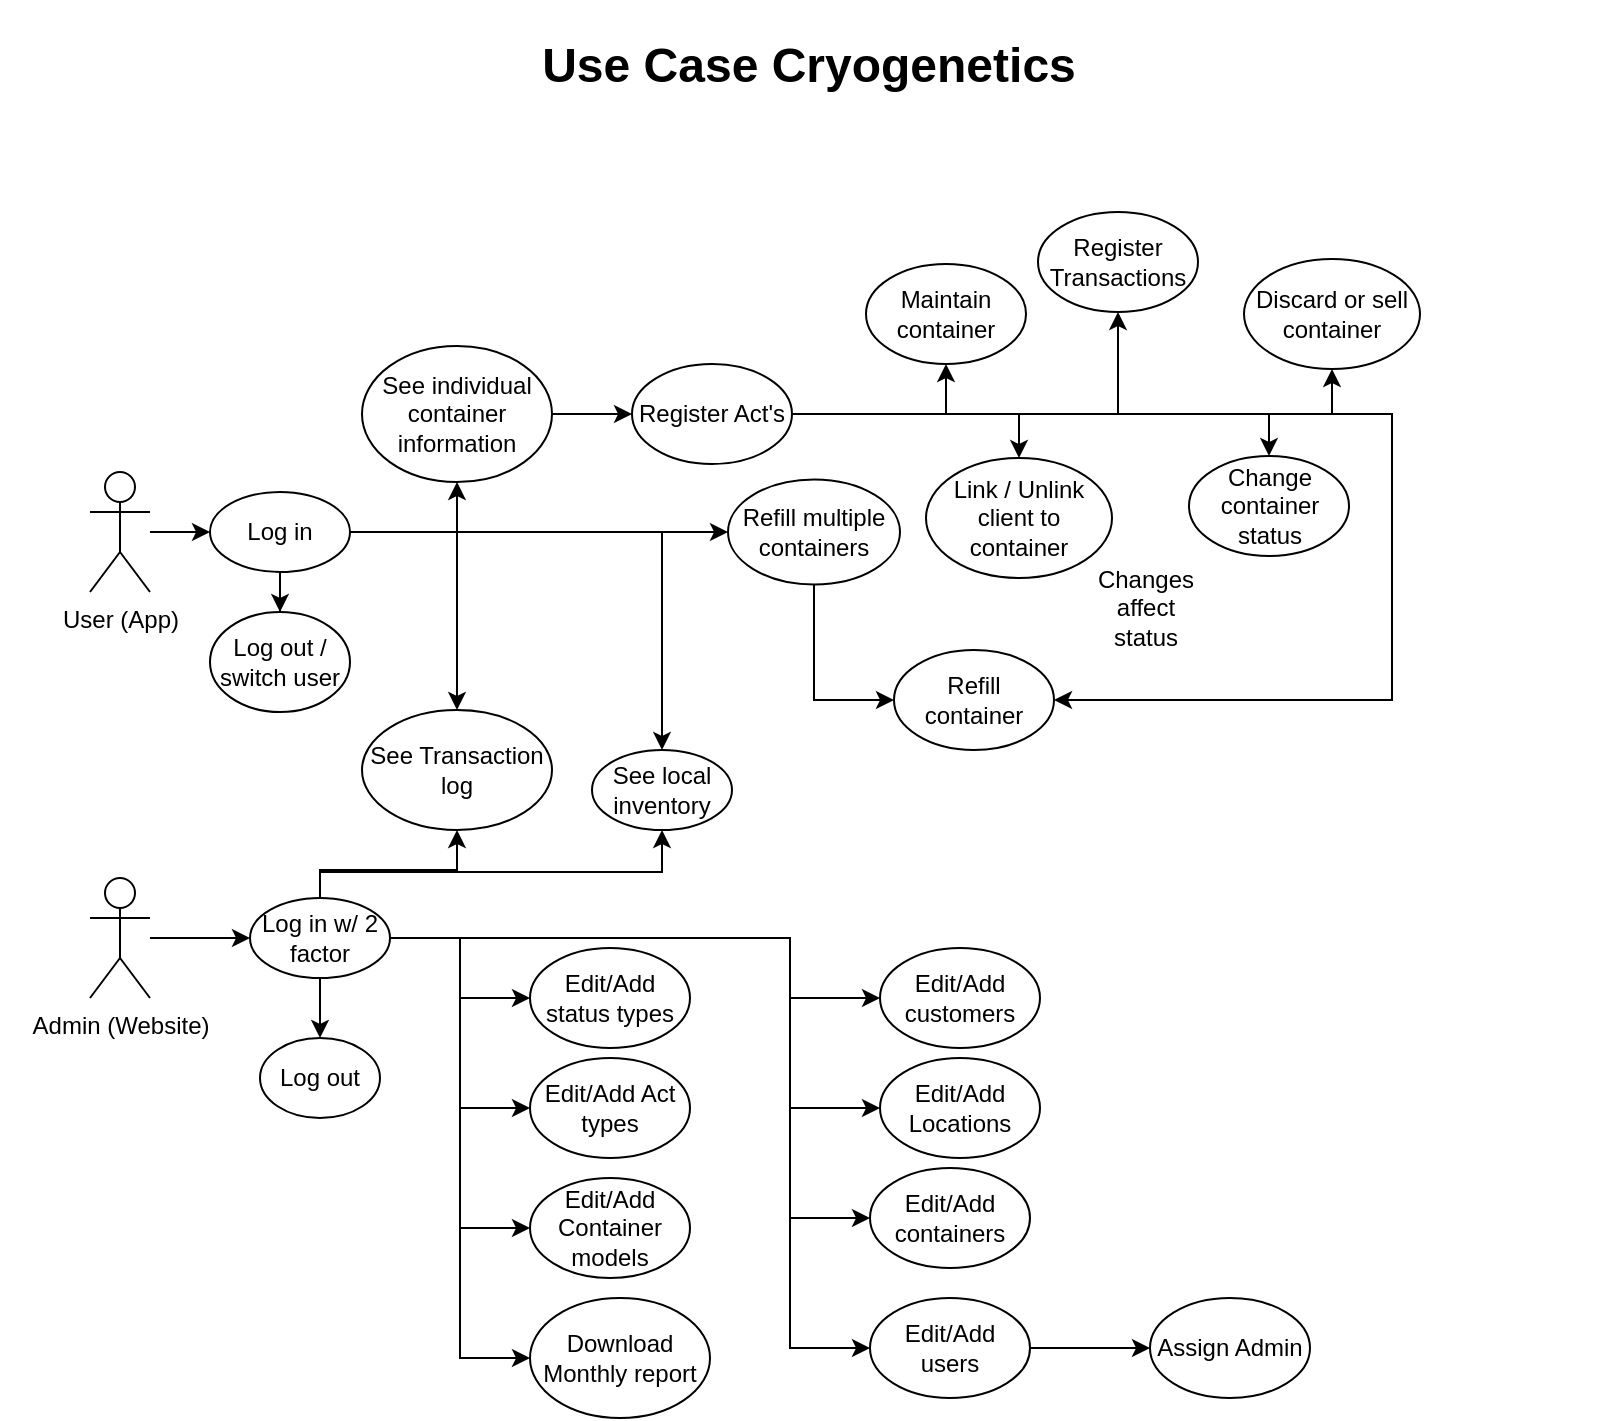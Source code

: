 <mxfile version="20.8.20" type="device"><diagram id="SDluKFZ77_GQ-9Oj1dp0" name="Page-1"><mxGraphModel dx="869" dy="457" grid="0" gridSize="10" guides="1" tooltips="1" connect="1" arrows="1" fold="1" page="1" pageScale="1" pageWidth="827" pageHeight="1169" math="0" shadow="0"><root><mxCell id="0"/><mxCell id="1" parent="0"/><mxCell id="0yYx_qDswflsAAoxwXUI-31" style="edgeStyle=orthogonalEdgeStyle;rounded=0;orthogonalLoop=1;jettySize=auto;html=1;entryX=0;entryY=0.5;entryDx=0;entryDy=0;" parent="1" source="0yYx_qDswflsAAoxwXUI-1" target="0yYx_qDswflsAAoxwXUI-4" edge="1"><mxGeometry relative="1" as="geometry"/></mxCell><mxCell id="0yYx_qDswflsAAoxwXUI-1" value="User (App)" style="shape=umlActor;verticalLabelPosition=bottom;verticalAlign=top;html=1;outlineConnect=0;" parent="1" vertex="1"><mxGeometry x="50" y="249" width="30" height="60" as="geometry"/></mxCell><mxCell id="tL2vFa08hTNOEJkRz90D-2" style="edgeStyle=orthogonalEdgeStyle;rounded=0;orthogonalLoop=1;jettySize=auto;html=1;entryX=0.5;entryY=0;entryDx=0;entryDy=0;" parent="1" source="0yYx_qDswflsAAoxwXUI-4" target="tL2vFa08hTNOEJkRz90D-1" edge="1"><mxGeometry relative="1" as="geometry"/></mxCell><mxCell id="JvlwyF3AiAaFbEBLJg8P-22" style="edgeStyle=orthogonalEdgeStyle;rounded=0;orthogonalLoop=1;jettySize=auto;html=1;entryX=0.5;entryY=1;entryDx=0;entryDy=0;" parent="1" source="0yYx_qDswflsAAoxwXUI-4" target="JvlwyF3AiAaFbEBLJg8P-14" edge="1"><mxGeometry relative="1" as="geometry"/></mxCell><mxCell id="JvlwyF3AiAaFbEBLJg8P-30" style="edgeStyle=orthogonalEdgeStyle;rounded=0;orthogonalLoop=1;jettySize=auto;html=1;entryX=0.5;entryY=0;entryDx=0;entryDy=0;" parent="1" source="0yYx_qDswflsAAoxwXUI-4" target="tL2vFa08hTNOEJkRz90D-3" edge="1"><mxGeometry relative="1" as="geometry"/></mxCell><mxCell id="JvlwyF3AiAaFbEBLJg8P-53" style="edgeStyle=orthogonalEdgeStyle;rounded=0;orthogonalLoop=1;jettySize=auto;html=1;entryX=0;entryY=0.5;entryDx=0;entryDy=0;" parent="1" source="0yYx_qDswflsAAoxwXUI-4" target="JvlwyF3AiAaFbEBLJg8P-20" edge="1"><mxGeometry relative="1" as="geometry"/></mxCell><mxCell id="JvlwyF3AiAaFbEBLJg8P-55" style="edgeStyle=orthogonalEdgeStyle;rounded=0;orthogonalLoop=1;jettySize=auto;html=1;entryX=0.5;entryY=0;entryDx=0;entryDy=0;" parent="1" source="0yYx_qDswflsAAoxwXUI-4" target="0yYx_qDswflsAAoxwXUI-5" edge="1"><mxGeometry relative="1" as="geometry"/></mxCell><mxCell id="0yYx_qDswflsAAoxwXUI-4" value="Log in" style="ellipse;whiteSpace=wrap;html=1;rounded=0;" parent="1" vertex="1"><mxGeometry x="110" y="259" width="70" height="40" as="geometry"/></mxCell><mxCell id="0yYx_qDswflsAAoxwXUI-5" value="See local inventory" style="ellipse;whiteSpace=wrap;html=1;rounded=0;" parent="1" vertex="1"><mxGeometry x="301" y="388" width="70" height="40" as="geometry"/></mxCell><mxCell id="JvlwyF3AiAaFbEBLJg8P-45" value="" style="edgeStyle=orthogonalEdgeStyle;rounded=0;orthogonalLoop=1;jettySize=auto;html=1;entryX=0.5;entryY=0;entryDx=0;entryDy=0;" parent="1" source="0yYx_qDswflsAAoxwXUI-7" target="JvlwyF3AiAaFbEBLJg8P-44" edge="1"><mxGeometry relative="1" as="geometry"/></mxCell><mxCell id="JvlwyF3AiAaFbEBLJg8P-46" style="edgeStyle=orthogonalEdgeStyle;rounded=0;orthogonalLoop=1;jettySize=auto;html=1;entryX=0.5;entryY=0;entryDx=0;entryDy=0;" parent="1" source="0yYx_qDswflsAAoxwXUI-7" target="JvlwyF3AiAaFbEBLJg8P-1" edge="1"><mxGeometry relative="1" as="geometry"/></mxCell><mxCell id="JvlwyF3AiAaFbEBLJg8P-47" style="edgeStyle=orthogonalEdgeStyle;rounded=0;orthogonalLoop=1;jettySize=auto;html=1;entryX=0.5;entryY=1;entryDx=0;entryDy=0;" parent="1" source="0yYx_qDswflsAAoxwXUI-7" target="JvlwyF3AiAaFbEBLJg8P-7" edge="1"><mxGeometry relative="1" as="geometry"/></mxCell><mxCell id="JvlwyF3AiAaFbEBLJg8P-48" style="edgeStyle=orthogonalEdgeStyle;rounded=0;orthogonalLoop=1;jettySize=auto;html=1;entryX=0.5;entryY=1;entryDx=0;entryDy=0;" parent="1" source="0yYx_qDswflsAAoxwXUI-7" target="JvlwyF3AiAaFbEBLJg8P-9" edge="1"><mxGeometry relative="1" as="geometry"/></mxCell><mxCell id="JvlwyF3AiAaFbEBLJg8P-50" style="edgeStyle=orthogonalEdgeStyle;rounded=0;orthogonalLoop=1;jettySize=auto;html=1;entryX=0.5;entryY=1;entryDx=0;entryDy=0;" parent="1" source="0yYx_qDswflsAAoxwXUI-7" target="JvlwyF3AiAaFbEBLJg8P-5" edge="1"><mxGeometry relative="1" as="geometry"/></mxCell><mxCell id="9ZvRkyhVQMJZzIoJ5JOI-3" style="edgeStyle=orthogonalEdgeStyle;rounded=0;orthogonalLoop=1;jettySize=auto;html=1;entryX=1;entryY=0.5;entryDx=0;entryDy=0;" edge="1" parent="1" source="0yYx_qDswflsAAoxwXUI-7" target="JvlwyF3AiAaFbEBLJg8P-3"><mxGeometry relative="1" as="geometry"><Array as="points"><mxPoint x="701" y="220"/><mxPoint x="701" y="363"/></Array></mxGeometry></mxCell><mxCell id="0yYx_qDswflsAAoxwXUI-7" value="Register Act's" style="ellipse;whiteSpace=wrap;html=1;rounded=0;" parent="1" vertex="1"><mxGeometry x="321" y="195" width="80" height="50" as="geometry"/></mxCell><mxCell id="0yYx_qDswflsAAoxwXUI-30" style="edgeStyle=orthogonalEdgeStyle;rounded=0;orthogonalLoop=1;jettySize=auto;html=1;entryX=0;entryY=0.5;entryDx=0;entryDy=0;" parent="1" source="0yYx_qDswflsAAoxwXUI-22" target="0yYx_qDswflsAAoxwXUI-29" edge="1"><mxGeometry relative="1" as="geometry"/></mxCell><mxCell id="0yYx_qDswflsAAoxwXUI-22" value="Admin (Website)" style="shape=umlActor;verticalLabelPosition=bottom;verticalAlign=top;html=1;outlineConnect=0;rounded=0;" parent="1" vertex="1"><mxGeometry x="50" y="452" width="30" height="60" as="geometry"/></mxCell><mxCell id="0yYx_qDswflsAAoxwXUI-40" style="edgeStyle=orthogonalEdgeStyle;rounded=0;orthogonalLoop=1;jettySize=auto;html=1;entryX=0;entryY=0.5;entryDx=0;entryDy=0;" parent="1" source="0yYx_qDswflsAAoxwXUI-29" target="0yYx_qDswflsAAoxwXUI-34" edge="1"><mxGeometry relative="1" as="geometry"/></mxCell><mxCell id="0yYx_qDswflsAAoxwXUI-41" style="edgeStyle=orthogonalEdgeStyle;rounded=0;orthogonalLoop=1;jettySize=auto;html=1;entryX=0;entryY=0.5;entryDx=0;entryDy=0;" parent="1" source="0yYx_qDswflsAAoxwXUI-29" target="0yYx_qDswflsAAoxwXUI-35" edge="1"><mxGeometry relative="1" as="geometry"/></mxCell><mxCell id="0yYx_qDswflsAAoxwXUI-42" style="edgeStyle=orthogonalEdgeStyle;rounded=0;orthogonalLoop=1;jettySize=auto;html=1;entryX=0;entryY=0.5;entryDx=0;entryDy=0;" parent="1" source="0yYx_qDswflsAAoxwXUI-29" target="0yYx_qDswflsAAoxwXUI-36" edge="1"><mxGeometry relative="1" as="geometry"/></mxCell><mxCell id="0yYx_qDswflsAAoxwXUI-43" style="edgeStyle=orthogonalEdgeStyle;rounded=0;orthogonalLoop=1;jettySize=auto;html=1;entryX=0;entryY=0.5;entryDx=0;entryDy=0;" parent="1" source="0yYx_qDswflsAAoxwXUI-29" target="0yYx_qDswflsAAoxwXUI-37" edge="1"><mxGeometry relative="1" as="geometry"/></mxCell><mxCell id="tL2vFa08hTNOEJkRz90D-7" style="edgeStyle=orthogonalEdgeStyle;rounded=0;orthogonalLoop=1;jettySize=auto;html=1;entryX=0.5;entryY=0;entryDx=0;entryDy=0;" parent="1" source="0yYx_qDswflsAAoxwXUI-29" target="tL2vFa08hTNOEJkRz90D-6" edge="1"><mxGeometry relative="1" as="geometry"/></mxCell><mxCell id="tL2vFa08hTNOEJkRz90D-8" style="edgeStyle=orthogonalEdgeStyle;rounded=0;orthogonalLoop=1;jettySize=auto;html=1;entryX=0;entryY=0.5;entryDx=0;entryDy=0;" parent="1" source="0yYx_qDswflsAAoxwXUI-29" target="0yYx_qDswflsAAoxwXUI-45" edge="1"><mxGeometry relative="1" as="geometry"><Array as="points"><mxPoint x="400" y="482"/><mxPoint x="400" y="512"/></Array></mxGeometry></mxCell><mxCell id="tL2vFa08hTNOEJkRz90D-9" style="edgeStyle=orthogonalEdgeStyle;rounded=0;orthogonalLoop=1;jettySize=auto;html=1;entryX=0;entryY=0.5;entryDx=0;entryDy=0;" parent="1" source="0yYx_qDswflsAAoxwXUI-29" target="0yYx_qDswflsAAoxwXUI-44" edge="1"><mxGeometry relative="1" as="geometry"><Array as="points"><mxPoint x="400" y="482"/><mxPoint x="400" y="567"/></Array></mxGeometry></mxCell><mxCell id="tL2vFa08hTNOEJkRz90D-10" style="edgeStyle=orthogonalEdgeStyle;rounded=0;orthogonalLoop=1;jettySize=auto;html=1;entryX=0;entryY=0.5;entryDx=0;entryDy=0;" parent="1" source="0yYx_qDswflsAAoxwXUI-29" target="0yYx_qDswflsAAoxwXUI-32" edge="1"><mxGeometry relative="1" as="geometry"><Array as="points"><mxPoint x="400" y="482"/><mxPoint x="400" y="622"/></Array></mxGeometry></mxCell><mxCell id="tL2vFa08hTNOEJkRz90D-11" style="edgeStyle=orthogonalEdgeStyle;rounded=0;orthogonalLoop=1;jettySize=auto;html=1;entryX=0;entryY=0.5;entryDx=0;entryDy=0;" parent="1" source="0yYx_qDswflsAAoxwXUI-29" target="0yYx_qDswflsAAoxwXUI-33" edge="1"><mxGeometry relative="1" as="geometry"><Array as="points"><mxPoint x="400" y="482"/><mxPoint x="400" y="687"/></Array></mxGeometry></mxCell><mxCell id="9ZvRkyhVQMJZzIoJ5JOI-1" style="edgeStyle=orthogonalEdgeStyle;rounded=0;orthogonalLoop=1;jettySize=auto;html=1;entryX=0.5;entryY=1;entryDx=0;entryDy=0;" edge="1" parent="1" source="0yYx_qDswflsAAoxwXUI-29" target="tL2vFa08hTNOEJkRz90D-3"><mxGeometry relative="1" as="geometry"><Array as="points"><mxPoint x="165" y="448"/><mxPoint x="234" y="448"/></Array></mxGeometry></mxCell><mxCell id="9ZvRkyhVQMJZzIoJ5JOI-2" style="edgeStyle=orthogonalEdgeStyle;rounded=0;orthogonalLoop=1;jettySize=auto;html=1;entryX=0.5;entryY=1;entryDx=0;entryDy=0;" edge="1" parent="1" source="0yYx_qDswflsAAoxwXUI-29" target="0yYx_qDswflsAAoxwXUI-5"><mxGeometry relative="1" as="geometry"><Array as="points"><mxPoint x="165" y="449"/><mxPoint x="336" y="449"/></Array></mxGeometry></mxCell><mxCell id="0yYx_qDswflsAAoxwXUI-29" value="Log in w/ 2 factor" style="ellipse;whiteSpace=wrap;html=1;rounded=0;" parent="1" vertex="1"><mxGeometry x="130" y="462" width="70" height="40" as="geometry"/></mxCell><mxCell id="0yYx_qDswflsAAoxwXUI-32" value="Edit/Add containers" style="ellipse;whiteSpace=wrap;html=1;rounded=0;" parent="1" vertex="1"><mxGeometry x="440" y="597" width="80" height="50" as="geometry"/></mxCell><mxCell id="tL2vFa08hTNOEJkRz90D-15" style="edgeStyle=orthogonalEdgeStyle;rounded=0;orthogonalLoop=1;jettySize=auto;html=1;" parent="1" source="0yYx_qDswflsAAoxwXUI-33" target="tL2vFa08hTNOEJkRz90D-14" edge="1"><mxGeometry relative="1" as="geometry"/></mxCell><mxCell id="0yYx_qDswflsAAoxwXUI-33" value="Edit/Add users" style="ellipse;whiteSpace=wrap;html=1;rounded=0;" parent="1" vertex="1"><mxGeometry x="440" y="662" width="80" height="50" as="geometry"/></mxCell><mxCell id="0yYx_qDswflsAAoxwXUI-34" value="Edit/Add status types" style="ellipse;whiteSpace=wrap;html=1;rounded=0;" parent="1" vertex="1"><mxGeometry x="270" y="487" width="80" height="50" as="geometry"/></mxCell><mxCell id="0yYx_qDswflsAAoxwXUI-35" value="Edit/Add Act types" style="ellipse;whiteSpace=wrap;html=1;rounded=0;" parent="1" vertex="1"><mxGeometry x="270" y="542" width="80" height="50" as="geometry"/></mxCell><mxCell id="0yYx_qDswflsAAoxwXUI-36" value="Edit/Add Container models" style="ellipse;whiteSpace=wrap;html=1;rounded=0;" parent="1" vertex="1"><mxGeometry x="270" y="602" width="80" height="50" as="geometry"/></mxCell><mxCell id="0yYx_qDswflsAAoxwXUI-37" value="Download Monthly report" style="ellipse;whiteSpace=wrap;html=1;rounded=0;" parent="1" vertex="1"><mxGeometry x="270" y="662" width="90" height="60" as="geometry"/></mxCell><mxCell id="0yYx_qDswflsAAoxwXUI-44" value="Edit/Add Locations" style="ellipse;whiteSpace=wrap;html=1;rounded=0;" parent="1" vertex="1"><mxGeometry x="445" y="542" width="80" height="50" as="geometry"/></mxCell><mxCell id="0yYx_qDswflsAAoxwXUI-45" value="Edit/Add customers" style="ellipse;whiteSpace=wrap;html=1;rounded=0;" parent="1" vertex="1"><mxGeometry x="445" y="487" width="80" height="50" as="geometry"/></mxCell><mxCell id="tL2vFa08hTNOEJkRz90D-1" value="Log out / switch user" style="ellipse;whiteSpace=wrap;html=1;rounded=0;" parent="1" vertex="1"><mxGeometry x="110" y="319" width="70" height="50" as="geometry"/></mxCell><mxCell id="tL2vFa08hTNOEJkRz90D-3" value="See Transaction log" style="ellipse;whiteSpace=wrap;html=1;rounded=0;" parent="1" vertex="1"><mxGeometry x="186" y="368" width="95" height="60" as="geometry"/></mxCell><mxCell id="tL2vFa08hTNOEJkRz90D-6" value="Log out" style="ellipse;whiteSpace=wrap;html=1;rounded=0;" parent="1" vertex="1"><mxGeometry x="135" y="532" width="60" height="40" as="geometry"/></mxCell><mxCell id="tL2vFa08hTNOEJkRz90D-14" value="Assign Admin" style="ellipse;whiteSpace=wrap;html=1;rounded=0;" parent="1" vertex="1"><mxGeometry x="580" y="662" width="80" height="50" as="geometry"/></mxCell><mxCell id="tL2vFa08hTNOEJkRz90D-16" value="&lt;h1&gt;&lt;b&gt;Use Case Cryogenetics&lt;/b&gt;&lt;/h1&gt;" style="text;html=1;strokeColor=none;fillColor=none;align=center;verticalAlign=middle;whiteSpace=wrap;rounded=0;" parent="1" vertex="1"><mxGeometry x="5" y="13" width="809" height="65" as="geometry"/></mxCell><mxCell id="JvlwyF3AiAaFbEBLJg8P-3" value="Refill container" style="ellipse;whiteSpace=wrap;html=1;rounded=0;" parent="1" vertex="1"><mxGeometry x="452" y="338" width="80" height="50" as="geometry"/></mxCell><mxCell id="JvlwyF3AiAaFbEBLJg8P-5" value="Discard or sell container" style="ellipse;whiteSpace=wrap;html=1;rounded=0;" parent="1" vertex="1"><mxGeometry x="627" y="142.5" width="88" height="55" as="geometry"/></mxCell><mxCell id="JvlwyF3AiAaFbEBLJg8P-7" value="Maintain container" style="ellipse;whiteSpace=wrap;html=1;rounded=0;" parent="1" vertex="1"><mxGeometry x="438" y="145" width="80" height="50" as="geometry"/></mxCell><mxCell id="JvlwyF3AiAaFbEBLJg8P-9" value="Register Transactions" style="ellipse;whiteSpace=wrap;html=1;rounded=0;" parent="1" vertex="1"><mxGeometry x="524" y="119" width="80" height="50" as="geometry"/></mxCell><mxCell id="JvlwyF3AiAaFbEBLJg8P-16" style="edgeStyle=orthogonalEdgeStyle;rounded=0;orthogonalLoop=1;jettySize=auto;html=1;entryX=0;entryY=0.5;entryDx=0;entryDy=0;" parent="1" source="JvlwyF3AiAaFbEBLJg8P-14" target="0yYx_qDswflsAAoxwXUI-7" edge="1"><mxGeometry relative="1" as="geometry"/></mxCell><mxCell id="JvlwyF3AiAaFbEBLJg8P-14" value="See individual container information" style="ellipse;whiteSpace=wrap;html=1;rounded=0;" parent="1" vertex="1"><mxGeometry x="186" y="186" width="95" height="68" as="geometry"/></mxCell><mxCell id="JvlwyF3AiAaFbEBLJg8P-35" style="edgeStyle=orthogonalEdgeStyle;rounded=0;orthogonalLoop=1;jettySize=auto;html=1;entryX=0;entryY=0.5;entryDx=0;entryDy=0;" parent="1" source="JvlwyF3AiAaFbEBLJg8P-20" target="JvlwyF3AiAaFbEBLJg8P-3" edge="1"><mxGeometry relative="1" as="geometry"/></mxCell><mxCell id="JvlwyF3AiAaFbEBLJg8P-20" value="Refill multiple containers" style="ellipse;whiteSpace=wrap;html=1;rounded=0;" parent="1" vertex="1"><mxGeometry x="369" y="252.75" width="86" height="52.5" as="geometry"/></mxCell><mxCell id="JvlwyF3AiAaFbEBLJg8P-1" value="Link / Unlink client to container" style="ellipse;whiteSpace=wrap;html=1;rounded=0;" parent="1" vertex="1"><mxGeometry x="468" y="242" width="93" height="60" as="geometry"/></mxCell><mxCell id="JvlwyF3AiAaFbEBLJg8P-44" value="Change container status" style="ellipse;whiteSpace=wrap;html=1;rounded=0;" parent="1" vertex="1"><mxGeometry x="599.5" y="241" width="80" height="50" as="geometry"/></mxCell><mxCell id="JvlwyF3AiAaFbEBLJg8P-51" value="Changes affect status" style="text;html=1;strokeColor=none;fillColor=none;align=center;verticalAlign=middle;whiteSpace=wrap;rounded=0;" parent="1" vertex="1"><mxGeometry x="548" y="302" width="60" height="30" as="geometry"/></mxCell></root></mxGraphModel></diagram></mxfile>